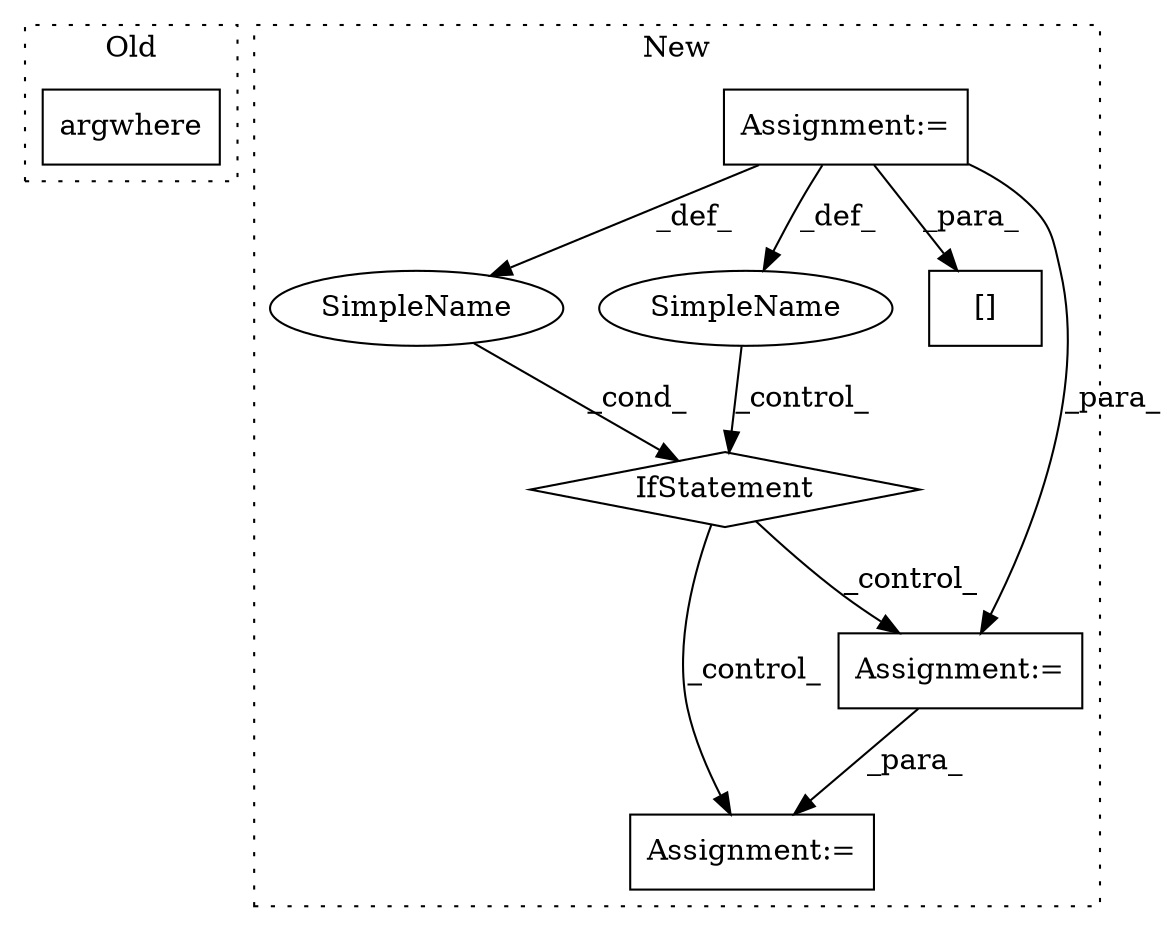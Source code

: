 digraph G {
subgraph cluster0 {
1 [label="argwhere" a="32" s="539,551" l="9,1" shape="box"];
label = "Old";
style="dotted";
}
subgraph cluster1 {
2 [label="IfStatement" a="25" s="705,723" l="4,2" shape="diamond"];
3 [label="Assignment:=" a="7" s="550,619" l="53,2" shape="box"];
4 [label="Assignment:=" a="7" s="874" l="1" shape="box"];
5 [label="SimpleName" a="42" s="" l="" shape="ellipse"];
6 [label="SimpleName" a="42" s="607" l="1" shape="ellipse"];
7 [label="[]" a="2" s="634,658" l="3,1" shape="box"];
8 [label="Assignment:=" a="7" s="764" l="1" shape="box"];
label = "New";
style="dotted";
}
2 -> 4 [label="_control_"];
2 -> 8 [label="_control_"];
3 -> 5 [label="_def_"];
3 -> 6 [label="_def_"];
3 -> 8 [label="_para_"];
3 -> 7 [label="_para_"];
5 -> 2 [label="_cond_"];
6 -> 2 [label="_control_"];
8 -> 4 [label="_para_"];
}